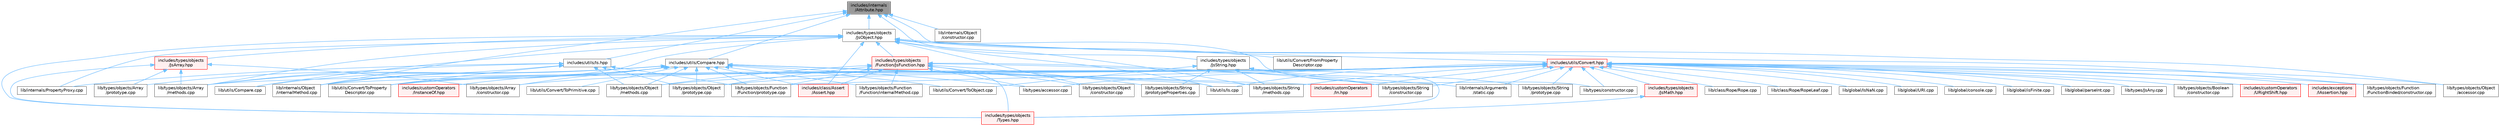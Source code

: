 digraph "includes/internals/Attribute.hpp"
{
 // LATEX_PDF_SIZE
  bgcolor="transparent";
  edge [fontname=Helvetica,fontsize=10,labelfontname=Helvetica,labelfontsize=10];
  node [fontname=Helvetica,fontsize=10,shape=box,height=0.2,width=0.4];
  Node1 [id="Node000001",label="includes/internals\l/Attribute.hpp",height=0.2,width=0.4,color="gray40", fillcolor="grey60", style="filled", fontcolor="black",tooltip=" "];
  Node1 -> Node2 [id="edge1_Node000001_Node000002",dir="back",color="steelblue1",style="solid",tooltip=" "];
  Node2 [id="Node000002",label="includes/types/objects\l/JsObject.hpp",height=0.2,width=0.4,color="grey40", fillcolor="white", style="filled",URL="$JsObject_8hpp.html",tooltip=" "];
  Node2 -> Node3 [id="edge2_Node000002_Node000003",dir="back",color="steelblue1",style="solid",tooltip=" "];
  Node3 [id="Node000003",label="includes/class/Assert\l/Assert.hpp",height=0.2,width=0.4,color="red", fillcolor="#FFF0F0", style="filled",URL="$Assert_8hpp.html",tooltip=" "];
  Node2 -> Node5 [id="edge3_Node000002_Node000005",dir="back",color="steelblue1",style="solid",tooltip=" "];
  Node5 [id="Node000005",label="includes/types/objects\l/Function/JsFunction.hpp",height=0.2,width=0.4,color="red", fillcolor="#FFF0F0", style="filled",URL="$JsFunction_8hpp.html",tooltip=" "];
  Node5 -> Node3 [id="edge4_Node000005_Node000003",dir="back",color="steelblue1",style="solid",tooltip=" "];
  Node5 -> Node7 [id="edge5_Node000005_Node000007",dir="back",color="steelblue1",style="solid",tooltip=" "];
  Node7 [id="Node000007",label="includes/types/objects\l/Types.hpp",height=0.2,width=0.4,color="red", fillcolor="#FFF0F0", style="filled",URL="$objects_2Types_8hpp.html",tooltip=" "];
  Node5 -> Node12 [id="edge6_Node000005_Node000012",dir="back",color="steelblue1",style="solid",tooltip=" "];
  Node12 [id="Node000012",label="lib/internals/Arguments\l/static.cpp",height=0.2,width=0.4,color="grey40", fillcolor="white", style="filled",URL="$internals_2Arguments_2static_8cpp.html",tooltip=" "];
  Node5 -> Node13 [id="edge7_Node000005_Node000013",dir="back",color="steelblue1",style="solid",tooltip=" "];
  Node13 [id="Node000013",label="lib/types/accessor.cpp",height=0.2,width=0.4,color="grey40", fillcolor="white", style="filled",URL="$types_2accessor_8cpp.html",tooltip=" "];
  Node5 -> Node18 [id="edge8_Node000005_Node000018",dir="back",color="steelblue1",style="solid",tooltip=" "];
  Node18 [id="Node000018",label="lib/types/objects/Function\l/Function/internalMethod.cpp",height=0.2,width=0.4,color="grey40", fillcolor="white", style="filled",URL="$types_2objects_2Function_2Function_2internalMethod_8cpp.html",tooltip=" "];
  Node5 -> Node9 [id="edge9_Node000005_Node000009",dir="back",color="steelblue1",style="solid",tooltip=" "];
  Node9 [id="Node000009",label="lib/types/objects/Function\l/Function/prototype.cpp",height=0.2,width=0.4,color="grey40", fillcolor="white", style="filled",URL="$Function_2Function_2prototype_8cpp.html",tooltip=" "];
  Node5 -> Node21 [id="edge10_Node000005_Node000021",dir="back",color="steelblue1",style="solid",tooltip=" "];
  Node21 [id="Node000021",label="lib/types/objects/Object\l/constructor.cpp",height=0.2,width=0.4,color="grey40", fillcolor="white", style="filled",URL="$types_2objects_2Object_2constructor_8cpp.html",tooltip=" "];
  Node5 -> Node22 [id="edge11_Node000005_Node000022",dir="back",color="steelblue1",style="solid",tooltip=" "];
  Node22 [id="Node000022",label="lib/types/objects/Object\l/methods.cpp",height=0.2,width=0.4,color="grey40", fillcolor="white", style="filled",URL="$Object_2methods_8cpp.html",tooltip=" "];
  Node5 -> Node23 [id="edge12_Node000005_Node000023",dir="back",color="steelblue1",style="solid",tooltip=" "];
  Node23 [id="Node000023",label="lib/types/objects/Object\l/prototype.cpp",height=0.2,width=0.4,color="grey40", fillcolor="white", style="filled",URL="$Object_2prototype_8cpp.html",tooltip=" "];
  Node5 -> Node25 [id="edge13_Node000005_Node000025",dir="back",color="steelblue1",style="solid",tooltip=" "];
  Node25 [id="Node000025",label="lib/types/objects/String\l/constructor.cpp",height=0.2,width=0.4,color="grey40", fillcolor="white", style="filled",URL="$types_2objects_2String_2constructor_8cpp.html",tooltip=" "];
  Node5 -> Node26 [id="edge14_Node000005_Node000026",dir="back",color="steelblue1",style="solid",tooltip=" "];
  Node26 [id="Node000026",label="lib/types/objects/String\l/prototypeProperties.cpp",height=0.2,width=0.4,color="grey40", fillcolor="white", style="filled",URL="$String_2prototypeProperties_8cpp.html",tooltip=" "];
  Node2 -> Node27 [id="edge15_Node000002_Node000027",dir="back",color="steelblue1",style="solid",tooltip=" "];
  Node27 [id="Node000027",label="includes/types/objects\l/JsArray.hpp",height=0.2,width=0.4,color="red", fillcolor="#FFF0F0", style="filled",URL="$JsArray_8hpp.html",tooltip=" "];
  Node27 -> Node7 [id="edge16_Node000027_Node000007",dir="back",color="steelblue1",style="solid",tooltip=" "];
  Node27 -> Node28 [id="edge17_Node000027_Node000028",dir="back",color="steelblue1",style="solid",tooltip=" "];
  Node28 [id="Node000028",label="lib/types/objects/Array\l/constructor.cpp",height=0.2,width=0.4,color="grey40", fillcolor="white", style="filled",URL="$types_2objects_2Array_2constructor_8cpp.html",tooltip=" "];
  Node27 -> Node29 [id="edge18_Node000027_Node000029",dir="back",color="steelblue1",style="solid",tooltip=" "];
  Node29 [id="Node000029",label="lib/types/objects/Array\l/methods.cpp",height=0.2,width=0.4,color="grey40", fillcolor="white", style="filled",URL="$Array_2methods_8cpp.html",tooltip=" "];
  Node27 -> Node30 [id="edge19_Node000027_Node000030",dir="back",color="steelblue1",style="solid",tooltip=" "];
  Node30 [id="Node000030",label="lib/types/objects/Array\l/prototype.cpp",height=0.2,width=0.4,color="grey40", fillcolor="white", style="filled",URL="$Array_2prototype_8cpp.html",tooltip=" "];
  Node2 -> Node7 [id="edge20_Node000002_Node000007",dir="back",color="steelblue1",style="solid",tooltip=" "];
  Node2 -> Node31 [id="edge21_Node000002_Node000031",dir="back",color="steelblue1",style="solid",tooltip=" "];
  Node31 [id="Node000031",label="lib/internals/PropertyProxy.cpp",height=0.2,width=0.4,color="grey40", fillcolor="white", style="filled",URL="$PropertyProxy_8cpp.html",tooltip=" "];
  Node2 -> Node32 [id="edge22_Node000002_Node000032",dir="back",color="steelblue1",style="solid",tooltip=" "];
  Node32 [id="Node000032",label="lib/types/constructor.cpp",height=0.2,width=0.4,color="grey40", fillcolor="white", style="filled",URL="$types_2constructor_8cpp.html",tooltip=" "];
  Node2 -> Node29 [id="edge23_Node000002_Node000029",dir="back",color="steelblue1",style="solid",tooltip=" "];
  Node2 -> Node10 [id="edge24_Node000002_Node000010",dir="back",color="steelblue1",style="solid",tooltip=" "];
  Node10 [id="Node000010",label="lib/types/objects/Function\l/FunctionBinded/constructor.cpp",height=0.2,width=0.4,color="grey40", fillcolor="white", style="filled",URL="$types_2objects_2Function_2FunctionBinded_2constructor_8cpp.html",tooltip=" "];
  Node2 -> Node33 [id="edge25_Node000002_Node000033",dir="back",color="steelblue1",style="solid",tooltip=" "];
  Node33 [id="Node000033",label="lib/types/objects/Object\l/accessor.cpp",height=0.2,width=0.4,color="grey40", fillcolor="white", style="filled",URL="$types_2objects_2Object_2accessor_8cpp.html",tooltip=" "];
  Node2 -> Node21 [id="edge26_Node000002_Node000021",dir="back",color="steelblue1",style="solid",tooltip=" "];
  Node2 -> Node34 [id="edge27_Node000002_Node000034",dir="back",color="steelblue1",style="solid",tooltip=" "];
  Node34 [id="Node000034",label="lib/types/objects/String\l/methods.cpp",height=0.2,width=0.4,color="grey40", fillcolor="white", style="filled",URL="$String_2methods_8cpp.html",tooltip=" "];
  Node2 -> Node35 [id="edge28_Node000002_Node000035",dir="back",color="steelblue1",style="solid",tooltip=" "];
  Node35 [id="Node000035",label="lib/utils/Compare.cpp",height=0.2,width=0.4,color="grey40", fillcolor="white", style="filled",URL="$Compare_8cpp.html",tooltip=" "];
  Node2 -> Node36 [id="edge29_Node000002_Node000036",dir="back",color="steelblue1",style="solid",tooltip=" "];
  Node36 [id="Node000036",label="lib/utils/Convert/FromProperty\lDescriptor.cpp",height=0.2,width=0.4,color="grey40", fillcolor="white", style="filled",URL="$FromPropertyDescriptor_8cpp.html",tooltip=" "];
  Node2 -> Node37 [id="edge30_Node000002_Node000037",dir="back",color="steelblue1",style="solid",tooltip=" "];
  Node37 [id="Node000037",label="lib/utils/Convert/ToProperty\lDescriptor.cpp",height=0.2,width=0.4,color="grey40", fillcolor="white", style="filled",URL="$ToPropertyDescriptor_8cpp.html",tooltip=" "];
  Node2 -> Node38 [id="edge31_Node000002_Node000038",dir="back",color="steelblue1",style="solid",tooltip=" "];
  Node38 [id="Node000038",label="lib/utils/Is.cpp",height=0.2,width=0.4,color="grey40", fillcolor="white", style="filled",URL="$Is_8cpp.html",tooltip=" "];
  Node1 -> Node39 [id="edge32_Node000001_Node000039",dir="back",color="steelblue1",style="solid",tooltip=" "];
  Node39 [id="Node000039",label="includes/types/objects\l/JsString.hpp",height=0.2,width=0.4,color="grey40", fillcolor="white", style="filled",URL="$JsString_8hpp.html",tooltip=" "];
  Node39 -> Node7 [id="edge33_Node000039_Node000007",dir="back",color="steelblue1",style="solid",tooltip=" "];
  Node39 -> Node25 [id="edge34_Node000039_Node000025",dir="back",color="steelblue1",style="solid",tooltip=" "];
  Node39 -> Node34 [id="edge35_Node000039_Node000034",dir="back",color="steelblue1",style="solid",tooltip=" "];
  Node39 -> Node40 [id="edge36_Node000039_Node000040",dir="back",color="steelblue1",style="solid",tooltip=" "];
  Node40 [id="Node000040",label="lib/types/objects/String\l/prototype.cpp",height=0.2,width=0.4,color="grey40", fillcolor="white", style="filled",URL="$String_2prototype_8cpp.html",tooltip=" "];
  Node39 -> Node26 [id="edge37_Node000039_Node000026",dir="back",color="steelblue1",style="solid",tooltip=" "];
  Node39 -> Node41 [id="edge38_Node000039_Node000041",dir="back",color="steelblue1",style="solid",tooltip=" "];
  Node41 [id="Node000041",label="lib/utils/Convert/ToObject.cpp",height=0.2,width=0.4,color="grey40", fillcolor="white", style="filled",URL="$ToObject_8cpp.html",tooltip=" "];
  Node1 -> Node42 [id="edge39_Node000001_Node000042",dir="back",color="steelblue1",style="solid",tooltip=" "];
  Node42 [id="Node000042",label="includes/utils/Compare.hpp",height=0.2,width=0.4,color="grey40", fillcolor="white", style="filled",URL="$Compare_8hpp.html",tooltip=" "];
  Node42 -> Node3 [id="edge40_Node000042_Node000003",dir="back",color="steelblue1",style="solid",tooltip=" "];
  Node42 -> Node43 [id="edge41_Node000042_Node000043",dir="back",color="steelblue1",style="solid",tooltip=" "];
  Node43 [id="Node000043",label="includes/customOperators\l/In.hpp",height=0.2,width=0.4,color="red", fillcolor="#FFF0F0", style="filled",URL="$In_8hpp.html",tooltip=" "];
  Node42 -> Node45 [id="edge42_Node000042_Node000045",dir="back",color="steelblue1",style="solid",tooltip=" "];
  Node45 [id="Node000045",label="includes/customOperators\l/InstanceOf.hpp",height=0.2,width=0.4,color="red", fillcolor="#FFF0F0", style="filled",URL="$InstanceOf_8hpp.html",tooltip=" "];
  Node42 -> Node46 [id="edge43_Node000042_Node000046",dir="back",color="steelblue1",style="solid",tooltip=" "];
  Node46 [id="Node000046",label="lib/internals/Object\l/internalMethod.cpp",height=0.2,width=0.4,color="grey40", fillcolor="white", style="filled",URL="$internals_2Object_2internalMethod_8cpp.html",tooltip=" "];
  Node42 -> Node13 [id="edge44_Node000042_Node000013",dir="back",color="steelblue1",style="solid",tooltip=" "];
  Node42 -> Node28 [id="edge45_Node000042_Node000028",dir="back",color="steelblue1",style="solid",tooltip=" "];
  Node42 -> Node29 [id="edge46_Node000042_Node000029",dir="back",color="steelblue1",style="solid",tooltip=" "];
  Node42 -> Node30 [id="edge47_Node000042_Node000030",dir="back",color="steelblue1",style="solid",tooltip=" "];
  Node42 -> Node18 [id="edge48_Node000042_Node000018",dir="back",color="steelblue1",style="solid",tooltip=" "];
  Node42 -> Node9 [id="edge49_Node000042_Node000009",dir="back",color="steelblue1",style="solid",tooltip=" "];
  Node42 -> Node22 [id="edge50_Node000042_Node000022",dir="back",color="steelblue1",style="solid",tooltip=" "];
  Node42 -> Node23 [id="edge51_Node000042_Node000023",dir="back",color="steelblue1",style="solid",tooltip=" "];
  Node42 -> Node34 [id="edge52_Node000042_Node000034",dir="back",color="steelblue1",style="solid",tooltip=" "];
  Node42 -> Node35 [id="edge53_Node000042_Node000035",dir="back",color="steelblue1",style="solid",tooltip=" "];
  Node42 -> Node41 [id="edge54_Node000042_Node000041",dir="back",color="steelblue1",style="solid",tooltip=" "];
  Node42 -> Node47 [id="edge55_Node000042_Node000047",dir="back",color="steelblue1",style="solid",tooltip=" "];
  Node47 [id="Node000047",label="lib/utils/Convert/ToPrimitive.cpp",height=0.2,width=0.4,color="grey40", fillcolor="white", style="filled",URL="$ToPrimitive_8cpp.html",tooltip=" "];
  Node42 -> Node37 [id="edge56_Node000042_Node000037",dir="back",color="steelblue1",style="solid",tooltip=" "];
  Node42 -> Node38 [id="edge57_Node000042_Node000038",dir="back",color="steelblue1",style="solid",tooltip=" "];
  Node1 -> Node48 [id="edge58_Node000001_Node000048",dir="back",color="steelblue1",style="solid",tooltip=" "];
  Node48 [id="Node000048",label="includes/utils/Convert.hpp",height=0.2,width=0.4,color="red", fillcolor="#FFF0F0", style="filled",URL="$Convert_8hpp.html",tooltip=" "];
  Node48 -> Node43 [id="edge59_Node000048_Node000043",dir="back",color="steelblue1",style="solid",tooltip=" "];
  Node48 -> Node49 [id="edge60_Node000048_Node000049",dir="back",color="steelblue1",style="solid",tooltip=" "];
  Node49 [id="Node000049",label="includes/customOperators\l/URightShift.hpp",height=0.2,width=0.4,color="red", fillcolor="#FFF0F0", style="filled",URL="$URightShift_8hpp.html",tooltip=" "];
  Node48 -> Node50 [id="edge61_Node000048_Node000050",dir="back",color="steelblue1",style="solid",tooltip=" "];
  Node50 [id="Node000050",label="includes/exceptions\l/IAssertion.hpp",height=0.2,width=0.4,color="red", fillcolor="#FFF0F0", style="filled",URL="$IAssertion_8hpp.html",tooltip=" "];
  Node48 -> Node53 [id="edge62_Node000048_Node000053",dir="back",color="steelblue1",style="solid",tooltip=" "];
  Node53 [id="Node000053",label="includes/types/objects\l/JsMath.hpp",height=0.2,width=0.4,color="red", fillcolor="#FFF0F0", style="filled",URL="$JsMath_8hpp.html",tooltip=" "];
  Node53 -> Node7 [id="edge63_Node000053_Node000007",dir="back",color="steelblue1",style="solid",tooltip=" "];
  Node48 -> Node55 [id="edge64_Node000048_Node000055",dir="back",color="steelblue1",style="solid",tooltip=" "];
  Node55 [id="Node000055",label="lib/class/Rope/Rope.cpp",height=0.2,width=0.4,color="grey40", fillcolor="white", style="filled",URL="$Rope_8cpp.html",tooltip=" "];
  Node48 -> Node56 [id="edge65_Node000048_Node000056",dir="back",color="steelblue1",style="solid",tooltip=" "];
  Node56 [id="Node000056",label="lib/class/Rope/RopeLeaf.cpp",height=0.2,width=0.4,color="grey40", fillcolor="white", style="filled",URL="$RopeLeaf_8cpp.html",tooltip=" "];
  Node48 -> Node57 [id="edge66_Node000048_Node000057",dir="back",color="steelblue1",style="solid",tooltip=" "];
  Node57 [id="Node000057",label="lib/global/IsNaN.cpp",height=0.2,width=0.4,color="grey40", fillcolor="white", style="filled",URL="$IsNaN_8cpp.html",tooltip=" "];
  Node48 -> Node58 [id="edge67_Node000048_Node000058",dir="back",color="steelblue1",style="solid",tooltip=" "];
  Node58 [id="Node000058",label="lib/global/URI.cpp",height=0.2,width=0.4,color="grey40", fillcolor="white", style="filled",URL="$URI_8cpp.html",tooltip=" "];
  Node48 -> Node59 [id="edge68_Node000048_Node000059",dir="back",color="steelblue1",style="solid",tooltip=" "];
  Node59 [id="Node000059",label="lib/global/console.cpp",height=0.2,width=0.4,color="grey40", fillcolor="white", style="filled",URL="$console_8cpp.html",tooltip=" "];
  Node48 -> Node60 [id="edge69_Node000048_Node000060",dir="back",color="steelblue1",style="solid",tooltip=" "];
  Node60 [id="Node000060",label="lib/global/isFinite.cpp",height=0.2,width=0.4,color="grey40", fillcolor="white", style="filled",URL="$isFinite_8cpp.html",tooltip=" "];
  Node48 -> Node61 [id="edge70_Node000048_Node000061",dir="back",color="steelblue1",style="solid",tooltip=" "];
  Node61 [id="Node000061",label="lib/global/parseInt.cpp",height=0.2,width=0.4,color="grey40", fillcolor="white", style="filled",URL="$parseInt_8cpp.html",tooltip=" "];
  Node48 -> Node12 [id="edge71_Node000048_Node000012",dir="back",color="steelblue1",style="solid",tooltip=" "];
  Node48 -> Node46 [id="edge72_Node000048_Node000046",dir="back",color="steelblue1",style="solid",tooltip=" "];
  Node48 -> Node62 [id="edge73_Node000048_Node000062",dir="back",color="steelblue1",style="solid",tooltip=" "];
  Node62 [id="Node000062",label="lib/types/JsAny.cpp",height=0.2,width=0.4,color="grey40", fillcolor="white", style="filled",URL="$JsAny_8cpp.html",tooltip=" "];
  Node48 -> Node13 [id="edge74_Node000048_Node000013",dir="back",color="steelblue1",style="solid",tooltip=" "];
  Node48 -> Node32 [id="edge75_Node000048_Node000032",dir="back",color="steelblue1",style="solid",tooltip=" "];
  Node48 -> Node28 [id="edge76_Node000048_Node000028",dir="back",color="steelblue1",style="solid",tooltip=" "];
  Node48 -> Node29 [id="edge77_Node000048_Node000029",dir="back",color="steelblue1",style="solid",tooltip=" "];
  Node48 -> Node63 [id="edge78_Node000048_Node000063",dir="back",color="steelblue1",style="solid",tooltip=" "];
  Node63 [id="Node000063",label="lib/types/objects/Boolean\l/constructor.cpp",height=0.2,width=0.4,color="grey40", fillcolor="white", style="filled",URL="$types_2objects_2Boolean_2constructor_8cpp.html",tooltip=" "];
  Node48 -> Node9 [id="edge79_Node000048_Node000009",dir="back",color="steelblue1",style="solid",tooltip=" "];
  Node48 -> Node10 [id="edge80_Node000048_Node000010",dir="back",color="steelblue1",style="solid",tooltip=" "];
  Node48 -> Node33 [id="edge81_Node000048_Node000033",dir="back",color="steelblue1",style="solid",tooltip=" "];
  Node48 -> Node22 [id="edge82_Node000048_Node000022",dir="back",color="steelblue1",style="solid",tooltip=" "];
  Node48 -> Node23 [id="edge83_Node000048_Node000023",dir="back",color="steelblue1",style="solid",tooltip=" "];
  Node48 -> Node25 [id="edge84_Node000048_Node000025",dir="back",color="steelblue1",style="solid",tooltip=" "];
  Node48 -> Node34 [id="edge85_Node000048_Node000034",dir="back",color="steelblue1",style="solid",tooltip=" "];
  Node48 -> Node40 [id="edge86_Node000048_Node000040",dir="back",color="steelblue1",style="solid",tooltip=" "];
  Node48 -> Node37 [id="edge87_Node000048_Node000037",dir="back",color="steelblue1",style="solid",tooltip=" "];
  Node48 -> Node38 [id="edge88_Node000048_Node000038",dir="back",color="steelblue1",style="solid",tooltip=" "];
  Node1 -> Node95 [id="edge89_Node000001_Node000095",dir="back",color="steelblue1",style="solid",tooltip=" "];
  Node95 [id="Node000095",label="includes/utils/Is.hpp",height=0.2,width=0.4,color="grey40", fillcolor="white", style="filled",URL="$Is_8hpp.html",tooltip=" "];
  Node95 -> Node46 [id="edge90_Node000095_Node000046",dir="back",color="steelblue1",style="solid",tooltip=" "];
  Node95 -> Node31 [id="edge91_Node000095_Node000031",dir="back",color="steelblue1",style="solid",tooltip=" "];
  Node95 -> Node29 [id="edge92_Node000095_Node000029",dir="back",color="steelblue1",style="solid",tooltip=" "];
  Node95 -> Node9 [id="edge93_Node000095_Node000009",dir="back",color="steelblue1",style="solid",tooltip=" "];
  Node95 -> Node22 [id="edge94_Node000095_Node000022",dir="back",color="steelblue1",style="solid",tooltip=" "];
  Node95 -> Node23 [id="edge95_Node000095_Node000023",dir="back",color="steelblue1",style="solid",tooltip=" "];
  Node95 -> Node37 [id="edge96_Node000095_Node000037",dir="back",color="steelblue1",style="solid",tooltip=" "];
  Node1 -> Node96 [id="edge97_Node000001_Node000096",dir="back",color="steelblue1",style="solid",tooltip=" "];
  Node96 [id="Node000096",label="lib/internals/Object\l/constructor.cpp",height=0.2,width=0.4,color="grey40", fillcolor="white", style="filled",URL="$internals_2Object_2constructor_8cpp.html",tooltip=" "];
  Node1 -> Node46 [id="edge98_Node000001_Node000046",dir="back",color="steelblue1",style="solid",tooltip=" "];
}
